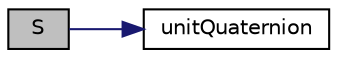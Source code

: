 digraph "S"
{
  bgcolor="transparent";
  edge [fontname="Helvetica",fontsize="10",labelfontname="Helvetica",labelfontsize="10"];
  node [fontname="Helvetica",fontsize="10",shape=record];
  rankdir="LR";
  Node1 [label="S",height=0.2,width=0.4,color="black", fillcolor="grey75", style="filled", fontcolor="black"];
  Node1 -> Node2 [color="midnightblue",fontsize="10",style="solid",fontname="Helvetica"];
  Node2 [label="unitQuaternion",height=0.2,width=0.4,color="black",URL="$a01242.html#aecbc3ee32456894ccf9ec31315b7c1af",tooltip="Return true if this joint describes rotation using a quaternion. "];
}
